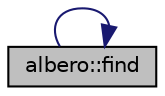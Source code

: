 digraph "albero::find"
{
 // LATEX_PDF_SIZE
  edge [fontname="Helvetica",fontsize="10",labelfontname="Helvetica",labelfontsize="10"];
  node [fontname="Helvetica",fontsize="10",shape=record];
  rankdir="LR";
  Node1 [label="albero::find",height=0.2,width=0.4,color="black", fillcolor="grey75", style="filled", fontcolor="black",tooltip="recursive function for finding one data element's existance in the structure"];
  Node1 -> Node1 [color="midnightblue",fontsize="10",style="solid",fontname="Helvetica"];
}
